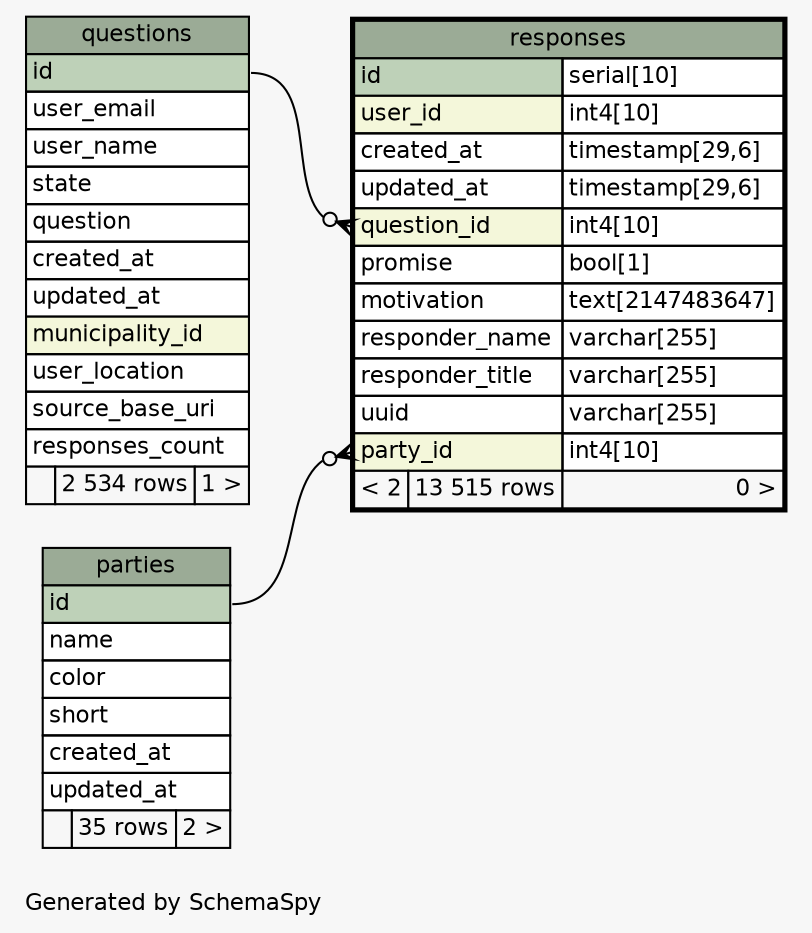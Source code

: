 // dot 2.38.0 on Mac OS X 10.10.5
// SchemaSpy rev 590
digraph "oneDegreeRelationshipsDiagram" {
  graph [
    rankdir="RL"
    bgcolor="#f7f7f7"
    label="\nGenerated by SchemaSpy"
    labeljust="l"
    nodesep="0.18"
    ranksep="0.46"
    fontname="Helvetica"
    fontsize="11"
  ];
  node [
    fontname="Helvetica"
    fontsize="11"
    shape="plaintext"
  ];
  edge [
    arrowsize="0.8"
  ];
  "responses":"party_id":w -> "parties":"id":e [arrowhead=none dir=back arrowtail=crowodot];
  "responses":"question_id":w -> "questions":"id":e [arrowhead=none dir=back arrowtail=crowodot];
  "parties" [
    label=<
    <TABLE BORDER="0" CELLBORDER="1" CELLSPACING="0" BGCOLOR="#ffffff">
      <TR><TD COLSPAN="3" BGCOLOR="#9bab96" ALIGN="CENTER">parties</TD></TR>
      <TR><TD PORT="id" COLSPAN="3" BGCOLOR="#bed1b8" ALIGN="LEFT">id</TD></TR>
      <TR><TD PORT="name" COLSPAN="3" ALIGN="LEFT">name</TD></TR>
      <TR><TD PORT="color" COLSPAN="3" ALIGN="LEFT">color</TD></TR>
      <TR><TD PORT="short" COLSPAN="3" ALIGN="LEFT">short</TD></TR>
      <TR><TD PORT="created_at" COLSPAN="3" ALIGN="LEFT">created_at</TD></TR>
      <TR><TD PORT="updated_at" COLSPAN="3" ALIGN="LEFT">updated_at</TD></TR>
      <TR><TD ALIGN="LEFT" BGCOLOR="#f7f7f7">  </TD><TD ALIGN="RIGHT" BGCOLOR="#f7f7f7">35 rows</TD><TD ALIGN="RIGHT" BGCOLOR="#f7f7f7">2 &gt;</TD></TR>
    </TABLE>>
    URL="parties.html"
    tooltip="parties"
  ];
  "questions" [
    label=<
    <TABLE BORDER="0" CELLBORDER="1" CELLSPACING="0" BGCOLOR="#ffffff">
      <TR><TD COLSPAN="3" BGCOLOR="#9bab96" ALIGN="CENTER">questions</TD></TR>
      <TR><TD PORT="id" COLSPAN="3" BGCOLOR="#bed1b8" ALIGN="LEFT">id</TD></TR>
      <TR><TD PORT="user_email" COLSPAN="3" ALIGN="LEFT">user_email</TD></TR>
      <TR><TD PORT="user_name" COLSPAN="3" ALIGN="LEFT">user_name</TD></TR>
      <TR><TD PORT="state" COLSPAN="3" ALIGN="LEFT">state</TD></TR>
      <TR><TD PORT="question" COLSPAN="3" ALIGN="LEFT">question</TD></TR>
      <TR><TD PORT="created_at" COLSPAN="3" ALIGN="LEFT">created_at</TD></TR>
      <TR><TD PORT="updated_at" COLSPAN="3" ALIGN="LEFT">updated_at</TD></TR>
      <TR><TD PORT="municipality_id" COLSPAN="3" BGCOLOR="#f4f7da" ALIGN="LEFT">municipality_id</TD></TR>
      <TR><TD PORT="user_location" COLSPAN="3" ALIGN="LEFT">user_location</TD></TR>
      <TR><TD PORT="source_base_uri" COLSPAN="3" ALIGN="LEFT">source_base_uri</TD></TR>
      <TR><TD PORT="responses_count" COLSPAN="3" ALIGN="LEFT">responses_count</TD></TR>
      <TR><TD ALIGN="LEFT" BGCOLOR="#f7f7f7">  </TD><TD ALIGN="RIGHT" BGCOLOR="#f7f7f7">2 534 rows</TD><TD ALIGN="RIGHT" BGCOLOR="#f7f7f7">1 &gt;</TD></TR>
    </TABLE>>
    URL="questions.html"
    tooltip="questions"
  ];
  "responses" [
    label=<
    <TABLE BORDER="2" CELLBORDER="1" CELLSPACING="0" BGCOLOR="#ffffff">
      <TR><TD COLSPAN="3" BGCOLOR="#9bab96" ALIGN="CENTER">responses</TD></TR>
      <TR><TD PORT="id" COLSPAN="2" BGCOLOR="#bed1b8" ALIGN="LEFT">id</TD><TD PORT="id.type" ALIGN="LEFT">serial[10]</TD></TR>
      <TR><TD PORT="user_id" COLSPAN="2" BGCOLOR="#f4f7da" ALIGN="LEFT">user_id</TD><TD PORT="user_id.type" ALIGN="LEFT">int4[10]</TD></TR>
      <TR><TD PORT="created_at" COLSPAN="2" ALIGN="LEFT">created_at</TD><TD PORT="created_at.type" ALIGN="LEFT">timestamp[29,6]</TD></TR>
      <TR><TD PORT="updated_at" COLSPAN="2" ALIGN="LEFT">updated_at</TD><TD PORT="updated_at.type" ALIGN="LEFT">timestamp[29,6]</TD></TR>
      <TR><TD PORT="question_id" COLSPAN="2" BGCOLOR="#f4f7da" ALIGN="LEFT">question_id</TD><TD PORT="question_id.type" ALIGN="LEFT">int4[10]</TD></TR>
      <TR><TD PORT="promise" COLSPAN="2" ALIGN="LEFT">promise</TD><TD PORT="promise.type" ALIGN="LEFT">bool[1]</TD></TR>
      <TR><TD PORT="motivation" COLSPAN="2" ALIGN="LEFT">motivation</TD><TD PORT="motivation.type" ALIGN="LEFT">text[2147483647]</TD></TR>
      <TR><TD PORT="responder_name" COLSPAN="2" ALIGN="LEFT">responder_name</TD><TD PORT="responder_name.type" ALIGN="LEFT">varchar[255]</TD></TR>
      <TR><TD PORT="responder_title" COLSPAN="2" ALIGN="LEFT">responder_title</TD><TD PORT="responder_title.type" ALIGN="LEFT">varchar[255]</TD></TR>
      <TR><TD PORT="uuid" COLSPAN="2" ALIGN="LEFT">uuid</TD><TD PORT="uuid.type" ALIGN="LEFT">varchar[255]</TD></TR>
      <TR><TD PORT="party_id" COLSPAN="2" BGCOLOR="#f4f7da" ALIGN="LEFT">party_id</TD><TD PORT="party_id.type" ALIGN="LEFT">int4[10]</TD></TR>
      <TR><TD ALIGN="LEFT" BGCOLOR="#f7f7f7">&lt; 2</TD><TD ALIGN="RIGHT" BGCOLOR="#f7f7f7">13 515 rows</TD><TD ALIGN="RIGHT" BGCOLOR="#f7f7f7">0 &gt;</TD></TR>
    </TABLE>>
    URL="responses.html"
    tooltip="responses"
  ];
}
